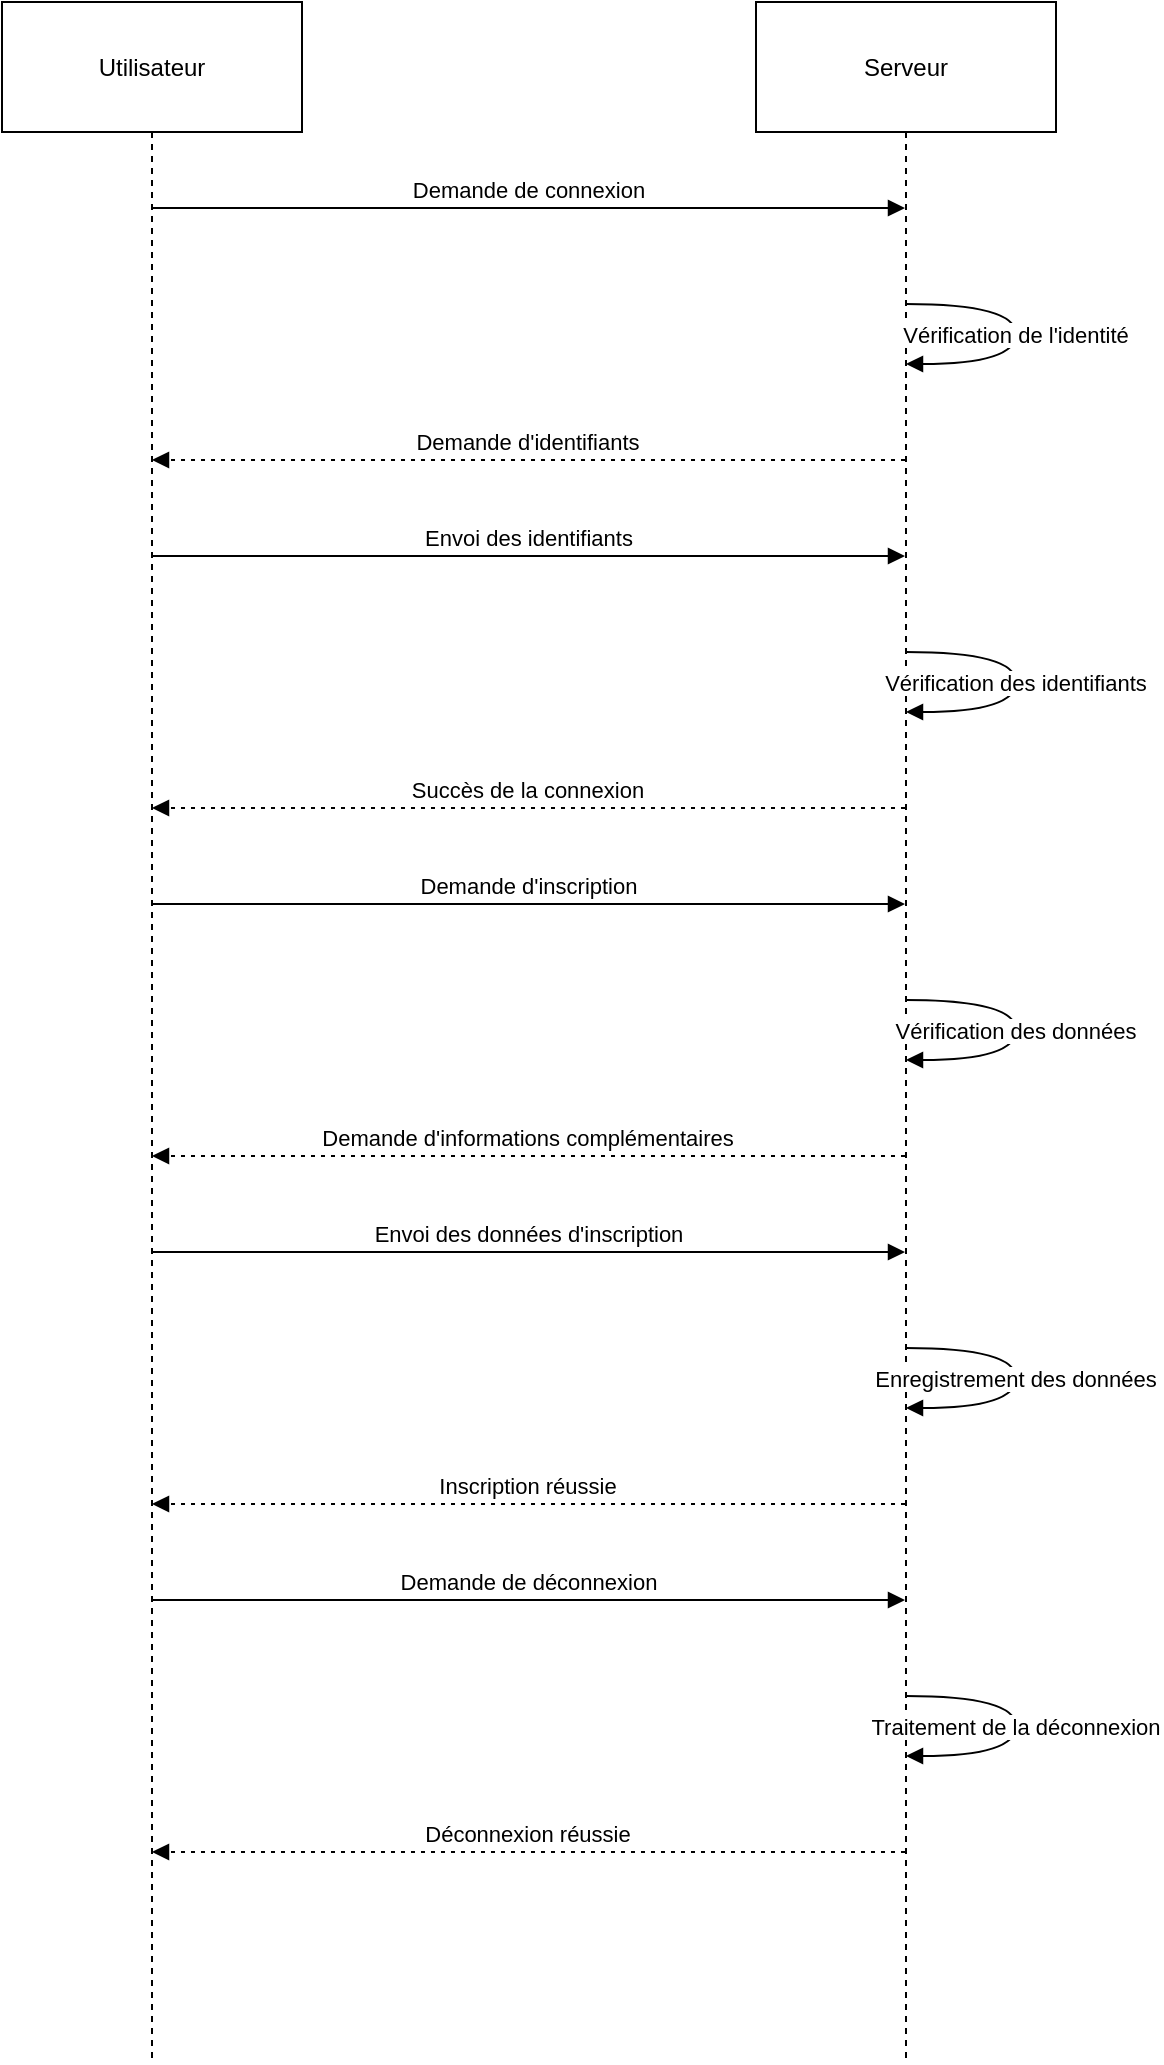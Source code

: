 <mxGraphModel><root><mxCell id="0"/><mxCell id="1" parent="0"/><mxCell id="2" value="Utilisateur" style="shape=umlLifeline;perimeter=lifelinePerimeter;whiteSpace=wrap;container=1;dropTarget=0;collapsible=0;recursiveResize=0;outlineConnect=0;portConstraint=eastwest;newEdgeStyle={&quot;edgeStyle&quot;:&quot;elbowEdgeStyle&quot;,&quot;elbow&quot;:&quot;vertical&quot;,&quot;curved&quot;:0,&quot;rounded&quot;:0};size=65;" vertex="1" parent="1"><mxGeometry width="150" height="1030" as="geometry"/></mxCell><mxCell id="3" value="Serveur" style="shape=umlLifeline;perimeter=lifelinePerimeter;whiteSpace=wrap;container=1;dropTarget=0;collapsible=0;recursiveResize=0;outlineConnect=0;portConstraint=eastwest;newEdgeStyle={&quot;edgeStyle&quot;:&quot;elbowEdgeStyle&quot;,&quot;elbow&quot;:&quot;vertical&quot;,&quot;curved&quot;:0,&quot;rounded&quot;:0};size=65;" vertex="1" parent="1"><mxGeometry x="377" width="150" height="1030" as="geometry"/></mxCell><mxCell id="4" value="" style="points=[];perimeter=orthogonalPerimeter;outlineConnect=0;targetShapes=umlLifeline;portConstraint=eastwest;newEdgeStyle={&quot;edgeStyle&quot;:&quot;elbowEdgeStyle&quot;,&quot;elbow&quot;:&quot;vertical&quot;,&quot;curved&quot;:0,&quot;rounded&quot;:0}" vertex="1" parent="3"><mxGeometry x="70" y="NaN" width="10" height="NaN" as="geometry"/></mxCell><mxCell id="5" value="Demande de connexion" style="verticalAlign=bottom;edgeStyle=elbowEdgeStyle;elbow=vertical;curved=0;rounded=0;endArrow=block;" edge="1" parent="1" source="2" target="3"><mxGeometry relative="1" as="geometry"><Array as="points"><mxPoint x="270" y="103"/></Array></mxGeometry></mxCell><mxCell id="6" value="Vérification de l'identité" style="curved=1;endArrow=block;" edge="1" parent="1" source="3" target="3"><mxGeometry relative="1" as="geometry"><Array as="points"><mxPoint x="507" y="151"/><mxPoint x="507" y="181"/></Array></mxGeometry></mxCell><mxCell id="7" value="Demande d'identifiants" style="verticalAlign=bottom;edgeStyle=elbowEdgeStyle;elbow=vertical;curved=0;rounded=0;dashed=1;dashPattern=2 3;endArrow=block;" edge="1" parent="1" source="3" target="2"><mxGeometry relative="1" as="geometry"><Array as="points"><mxPoint x="273" y="229"/></Array></mxGeometry></mxCell><mxCell id="8" value="Envoi des identifiants" style="verticalAlign=bottom;edgeStyle=elbowEdgeStyle;elbow=vertical;curved=0;rounded=0;endArrow=block;" edge="1" parent="1" source="2" target="3"><mxGeometry relative="1" as="geometry"><Array as="points"><mxPoint x="270" y="277"/></Array></mxGeometry></mxCell><mxCell id="9" value="Vérification des identifiants" style="curved=1;endArrow=block;" edge="1" parent="1" source="3" target="3"><mxGeometry relative="1" as="geometry"><Array as="points"><mxPoint x="507" y="325"/><mxPoint x="507" y="355"/></Array></mxGeometry></mxCell><mxCell id="10" value="Succès de la connexion" style="verticalAlign=bottom;edgeStyle=elbowEdgeStyle;elbow=vertical;curved=0;rounded=0;dashed=1;dashPattern=2 3;endArrow=block;" edge="1" parent="1" source="3" target="2"><mxGeometry relative="1" as="geometry"><Array as="points"><mxPoint x="273" y="403"/></Array></mxGeometry></mxCell><mxCell id="11" value="Demande d'inscription" style="verticalAlign=bottom;edgeStyle=elbowEdgeStyle;elbow=vertical;curved=0;rounded=0;endArrow=block;" edge="1" parent="1" source="2" target="3"><mxGeometry relative="1" as="geometry"><Array as="points"><mxPoint x="270" y="451"/></Array></mxGeometry></mxCell><mxCell id="12" value="Vérification des données" style="curved=1;endArrow=block;" edge="1" parent="1" source="3" target="3"><mxGeometry relative="1" as="geometry"><Array as="points"><mxPoint x="507" y="499"/><mxPoint x="507" y="529"/></Array></mxGeometry></mxCell><mxCell id="13" value="Demande d'informations complémentaires" style="verticalAlign=bottom;edgeStyle=elbowEdgeStyle;elbow=vertical;curved=0;rounded=0;dashed=1;dashPattern=2 3;endArrow=block;" edge="1" parent="1" source="3" target="2"><mxGeometry relative="1" as="geometry"><Array as="points"><mxPoint x="273" y="577"/></Array></mxGeometry></mxCell><mxCell id="14" value="Envoi des données d'inscription" style="verticalAlign=bottom;edgeStyle=elbowEdgeStyle;elbow=vertical;curved=0;rounded=0;endArrow=block;" edge="1" parent="1" source="2" target="3"><mxGeometry relative="1" as="geometry"><Array as="points"><mxPoint x="270" y="625"/></Array></mxGeometry></mxCell><mxCell id="15" value="Enregistrement des données" style="curved=1;endArrow=block;" edge="1" parent="1" source="3" target="3"><mxGeometry relative="1" as="geometry"><Array as="points"><mxPoint x="507" y="673"/><mxPoint x="507" y="703"/></Array></mxGeometry></mxCell><mxCell id="16" value="Inscription réussie" style="verticalAlign=bottom;edgeStyle=elbowEdgeStyle;elbow=vertical;curved=0;rounded=0;dashed=1;dashPattern=2 3;endArrow=block;" edge="1" parent="1" source="3" target="2"><mxGeometry relative="1" as="geometry"><Array as="points"><mxPoint x="273" y="751"/></Array></mxGeometry></mxCell><mxCell id="17" value="Demande de déconnexion" style="verticalAlign=bottom;edgeStyle=elbowEdgeStyle;elbow=vertical;curved=0;rounded=0;endArrow=block;" edge="1" parent="1" source="2" target="3"><mxGeometry relative="1" as="geometry"><Array as="points"><mxPoint x="270" y="799"/></Array></mxGeometry></mxCell><mxCell id="18" value="Traitement de la déconnexion" style="curved=1;endArrow=block;" edge="1" parent="1" source="3" target="3"><mxGeometry relative="1" as="geometry"><Array as="points"><mxPoint x="507" y="847"/><mxPoint x="507" y="877"/></Array></mxGeometry></mxCell><mxCell id="19" value="Déconnexion réussie" style="verticalAlign=bottom;edgeStyle=elbowEdgeStyle;elbow=vertical;curved=0;rounded=0;dashed=1;dashPattern=2 3;endArrow=block;" edge="1" parent="1" source="3" target="2"><mxGeometry relative="1" as="geometry"><Array as="points"><mxPoint x="273" y="925"/></Array></mxGeometry></mxCell></root></mxGraphModel>